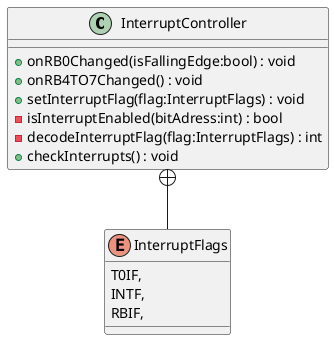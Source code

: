 @startuml
class InterruptController {
    + onRB0Changed(isFallingEdge:bool) : void
    + onRB4TO7Changed() : void
    + setInterruptFlag(flag:InterruptFlags) : void
    - isInterruptEnabled(bitAdress:int) : bool
    - decodeInterruptFlag(flag:InterruptFlags) : int
    + checkInterrupts() : void
}
enum InterruptFlags {
    T0IF,
    INTF,
    RBIF,
}
InterruptController +-- InterruptFlags
@enduml
